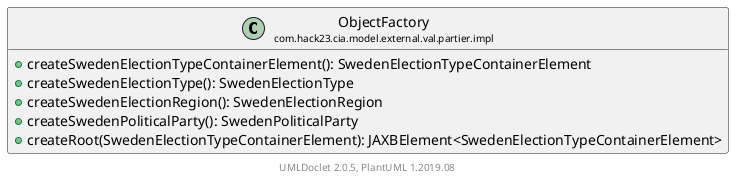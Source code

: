 @startuml
    set namespaceSeparator none
    hide empty fields
    hide empty methods

    class "<size:14>ObjectFactory\n<size:10>com.hack23.cia.model.external.val.partier.impl" as com.hack23.cia.model.external.val.partier.impl.ObjectFactory [[ObjectFactory.html]] {
        +createSwedenElectionTypeContainerElement(): SwedenElectionTypeContainerElement
        +createSwedenElectionType(): SwedenElectionType
        +createSwedenElectionRegion(): SwedenElectionRegion
        +createSwedenPoliticalParty(): SwedenPoliticalParty
        +createRoot(SwedenElectionTypeContainerElement): JAXBElement<SwedenElectionTypeContainerElement>
    }

    center footer UMLDoclet 2.0.5, PlantUML 1.2019.08
@enduml
